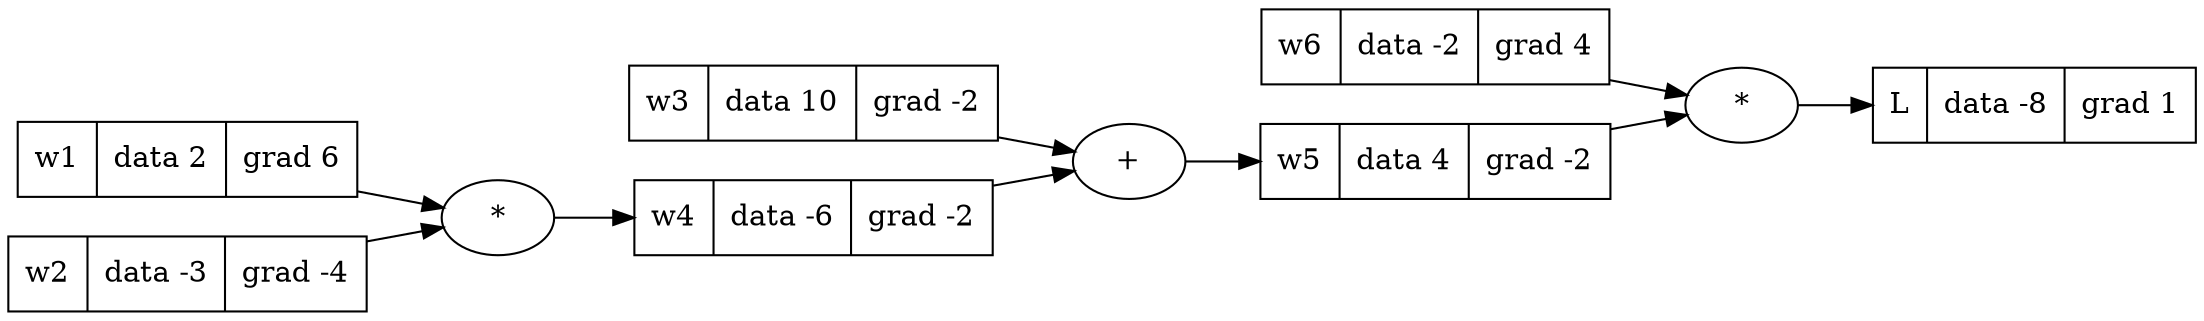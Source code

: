 digraph {
	graph [rankdir=LR]
	140682978189536 [label="{ L | data -8 | grad 1 }" shape=record]
	"140682978189536*" [label="*"]
	"140682978189536*" -> 140682978189536
	140682978172816 [label="{ w6 | data -2 | grad 4 }" shape=record]
	140682978189440 [label="{ w5 | data 4 | grad -2 }" shape=record]
	"140682978189440+" [label="+"]
	"140682978189440+" -> 140682978189440
	140682978172240 [label="{ w3 | data 10 | grad -2 }" shape=record]
	140682978172624 [label="{ w4 | data -6 | grad -2 }" shape=record]
	"140682978172624*" [label="*"]
	"140682978172624*" -> 140682978172624
	140682978144560 [label="{ w1 | data 2 | grad 6 }" shape=record]
	140682978144416 [label="{ w2 | data -3 | grad -4 }" shape=record]
	140682978189440 -> "140682978189536*"
	140682978172816 -> "140682978189536*"
	140682978172624 -> "140682978189440+"
	140682978172240 -> "140682978189440+"
	140682978144416 -> "140682978172624*"
	140682978144560 -> "140682978172624*"
}
